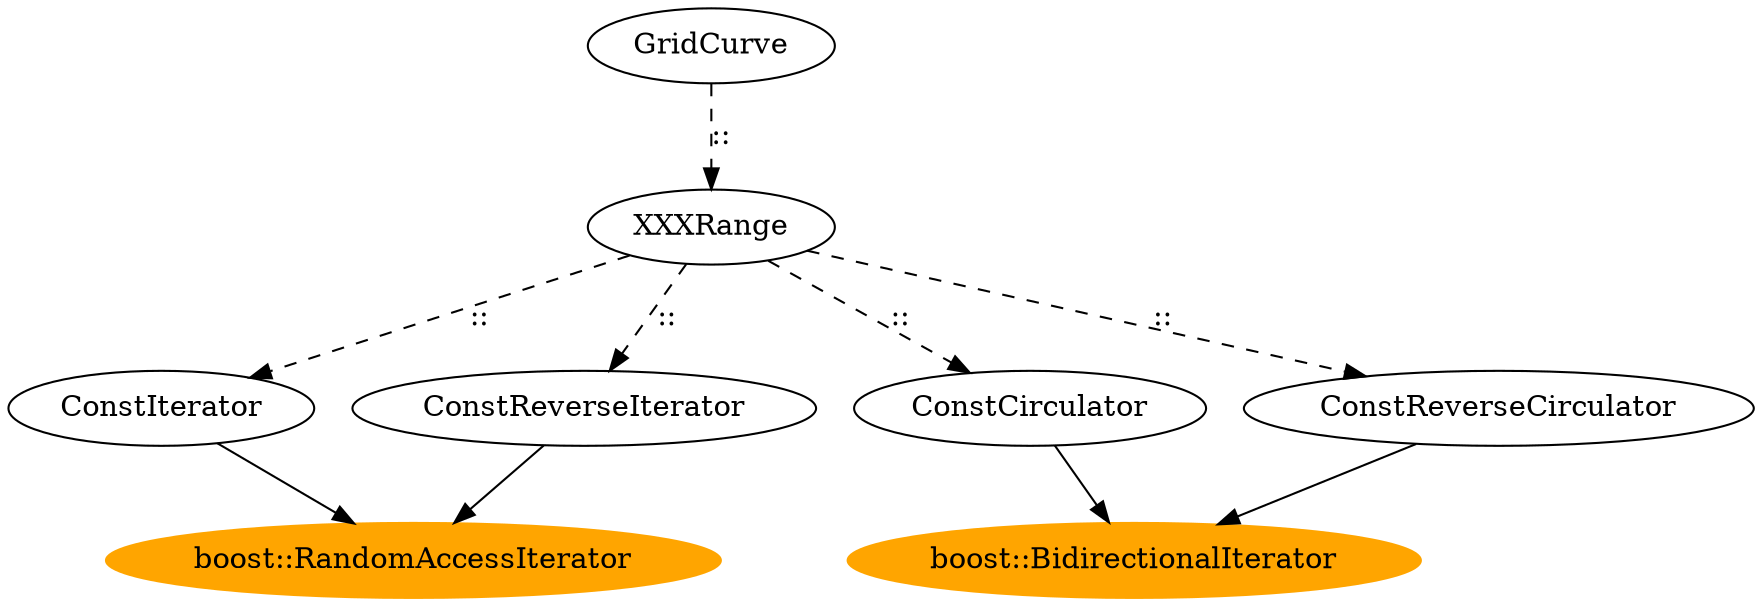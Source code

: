 digraph GGRIDCURVE {

  GridCurve 

  GridCurve -> XXXRange [label="::",style=dashed];

  XXXRange -> ConstIterator   [label="::",style=dashed];
  XXXRange -> ConstReverseIterator [label="::",style=dashed];
  XXXRange -> ConstCirculator [label="::",style=dashed];
  XXXRange -> ConstReverseCirculator [label="::",style=dashed];
  
        subgraph boostCluster {
                 style=filled;
                 color=white;
                 node [style=filled,color=orange];
                 label="boost";

                 "boost::RandomAccessIterator"
                 "boost::BidirectionalIterator"
        }

  ConstIterator -> "boost::RandomAccessIterator"
  ConstReverseIterator -> "boost::RandomAccessIterator"
  ConstCirculator -> "boost::BidirectionalIterator"
  ConstReverseCirculator -> "boost::BidirectionalIterator"
}

